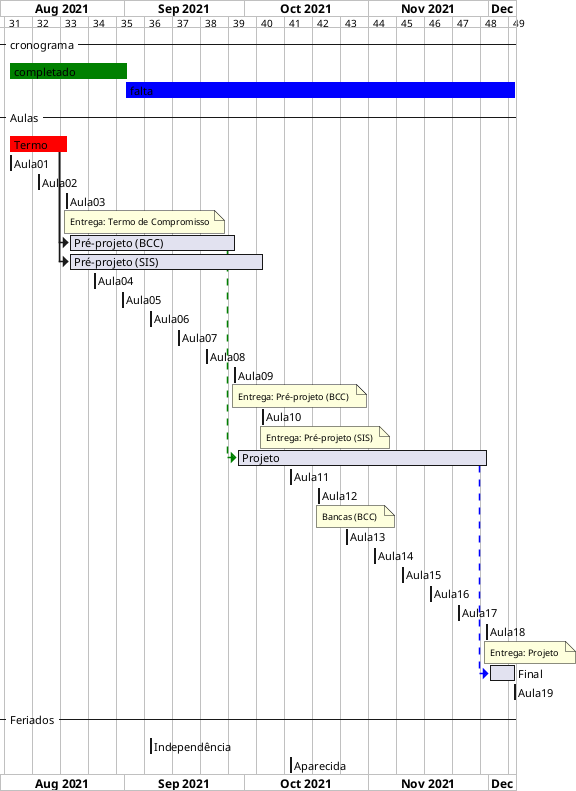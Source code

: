 @startgantt

ganttscale weekly

Project starts 2021-08-01

-- cronograma -- 
[completado] is colored in green
[completado] starts 2021-08-03 and ends 2021-09-01
[falta] starts 2021-09-01 and ends 2021-12-07
[falta] is colored in blue

-- Aulas -- 
[Termo] is colored in Red
[Termo]  starts 2021-08-03 and ends 2021-08-17
[Aula01] starts 2021-08-03 and ends 2021-08-03
[Aula02] starts 2021-08-10 and ends 2021-08-10
[Aula03] starts 2021-08-17 and ends 2021-08-17
note bottom
Entrega: Termo de Compromisso
end note
[Pré-projeto (BCC)] starts at [Termo]'s end
[Pré-projeto (BCC)] ends 2021-09-28
[Pré-projeto (SIS)] starts at [Termo]'s end
[Pré-projeto (SIS)] ends 2021-10-05
[Aula04] starts 2021-08-24 and ends 2021-08-24
[Aula05] starts 2021-08-31 and ends 2021-08-31
[Aula06] starts 2021-09-07 and ends 2021-09-07
[Aula07] starts 2021-09-14 and ends 2021-09-14
[Aula08] starts 2021-09-21 and ends 2021-09-21
[Aula09] starts 2021-09-28 and ends 2021-09-28
note bottom
Entrega: Pré-projeto (BCC) 
end note
[Aula10] starts 2021-10-05 and ends 2021-10-05
note bottom
Entrega: Pré-projeto (SIS) 
end note
[Projeto] starts at [Pré-projeto (BCC)]'s end with green dashed link
[Projeto] ends 2021-11-30
[Aula11] starts 2021-10-12 and ends 2021-10-12
[Aula12] starts 2021-10-19 and ends 2021-10-19
note bottom
Bancas (BCC) 
end note
[Aula13] starts 2021-10-26 and ends 2021-10-26
[Aula14] starts 2021-11-02 and ends 2021-11-02
[Aula15] starts 2021-11-09 and ends 2021-11-09
[Aula16] starts 2021-11-16 and ends 2021-11-16
[Aula17] starts 2021-11-23 and ends 2021-11-23
[Aula18] starts 2021-11-30 and ends 2021-11-30
note bottom
Entrega: Projeto 
end note
[Final] starts at [Projeto]'s end with blue dashed link
[Final] ends 2021-12-07
[Aula19] starts 2021-12-07 and ends 2021-12-07

-- Feriados --
[Independência] starts 2021-09-07 and ends 2021-09-07
[Aparecida] starts 2021-10-12 and ends 2021-10-12


@endgantt
